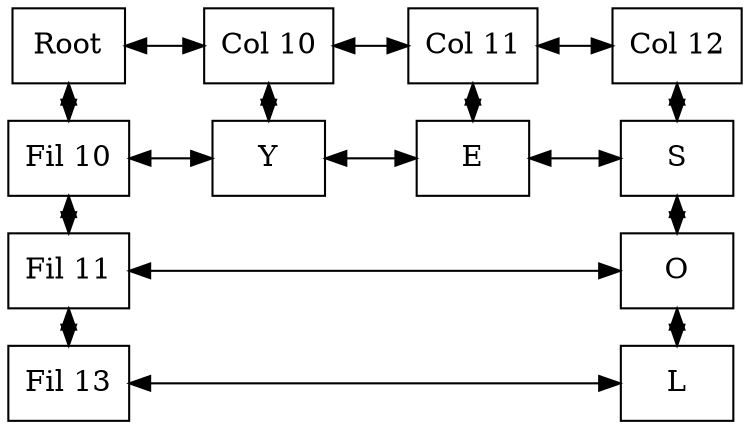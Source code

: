 digraph { 
 node [shape = rectangle]; 
 rankdir=LR; 
 noder[label ="Root" group = -1];
nodeCol_10[label="Col 10" group = -1];
nodeCol_11[label="Col 11" group = -1];
nodeCol_12[label="Col 12" group = -1];
nodeFil_10[label="Fil 10" group =10];
node10_10[label ="Y" group =10];
node11_10[label ="E" group =10];
node12_10[label ="S" group =10];
nodeFil_11[label="Fil 11" group =11];
node12_11[label ="O" group =11];
nodeFil_13[label="Fil 13" group =13];
node12_13[label ="L" group =13];

noder->nodeCol_10->nodeCol_11->nodeCol_12[dir =both];
nodeFil_10->node10_10->node11_10->node12_10[dir =both];
nodeFil_11->node12_11[dir =both];
nodeFil_13->node12_13[dir =both];

noder->nodeFil_10->nodeFil_11->nodeFil_13[dir =both];
nodeCol_10->node10_10[dir =both];
nodeCol_11->node11_10[dir =both];
nodeCol_12->node12_10->node12_11->node12_13[dir =both];

{rank=same noder,nodeFil_10,nodeFil_11,nodeFil_13}
{rank = same nodeCol_10,node10_10}
{rank = same nodeCol_11,node11_10}
{rank = same nodeCol_12,node12_10,node12_11,node12_13}
 
 }